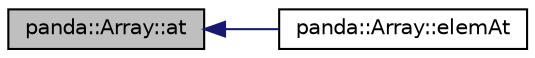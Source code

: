 digraph G
{
  edge [fontname="Helvetica",fontsize="10",labelfontname="Helvetica",labelfontsize="10"];
  node [fontname="Helvetica",fontsize="10",shape=record];
  rankdir=LR;
  Node1 [label="panda::Array::at",height=0.2,width=0.4,color="black", fillcolor="grey75", style="filled" fontcolor="black"];
  Node1 -> Node2 [dir=back,color="midnightblue",fontsize="10",style="solid"];
  Node2 [label="panda::Array::elemAt",height=0.2,width=0.4,color="black", fillcolor="white", style="filled",URL="$classpanda_1_1Array.html#ae289d17a257c3a51d1c9184f2c05e413"];
}
